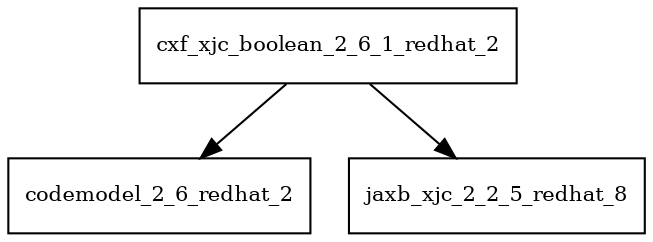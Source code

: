 digraph cxf_xjc_boolean_2_6_1_redhat_2_dependencies {
  node [shape = box, fontsize=10.0];
  cxf_xjc_boolean_2_6_1_redhat_2 -> codemodel_2_6_redhat_2;
  cxf_xjc_boolean_2_6_1_redhat_2 -> jaxb_xjc_2_2_5_redhat_8;
}

